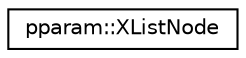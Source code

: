 digraph "Graphical Class Hierarchy"
{
 // LATEX_PDF_SIZE
  edge [fontname="Helvetica",fontsize="10",labelfontname="Helvetica",labelfontsize="10"];
  node [fontname="Helvetica",fontsize="10",shape=record];
  rankdir="LR";
  Node0 [label="pparam::XListNode",height=0.2,width=0.4,color="black", fillcolor="white", style="filled",URL="$classpparam_1_1XListNode.html",tooltip=" "];
}
